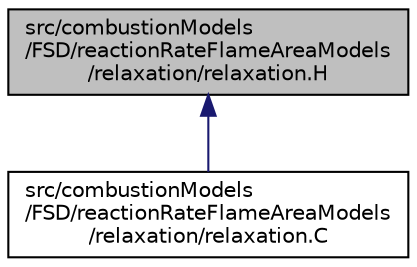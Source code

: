 digraph "src/combustionModels/FSD/reactionRateFlameAreaModels/relaxation/relaxation.H"
{
  bgcolor="transparent";
  edge [fontname="Helvetica",fontsize="10",labelfontname="Helvetica",labelfontsize="10"];
  node [fontname="Helvetica",fontsize="10",shape=record];
  Node1 [label="src/combustionModels\l/FSD/reactionRateFlameAreaModels\l/relaxation/relaxation.H",height=0.2,width=0.4,color="black", fillcolor="grey75", style="filled", fontcolor="black"];
  Node1 -> Node2 [dir="back",color="midnightblue",fontsize="10",style="solid",fontname="Helvetica"];
  Node2 [label="src/combustionModels\l/FSD/reactionRateFlameAreaModels\l/relaxation/relaxation.C",height=0.2,width=0.4,color="black",URL="$a04763.html"];
}
